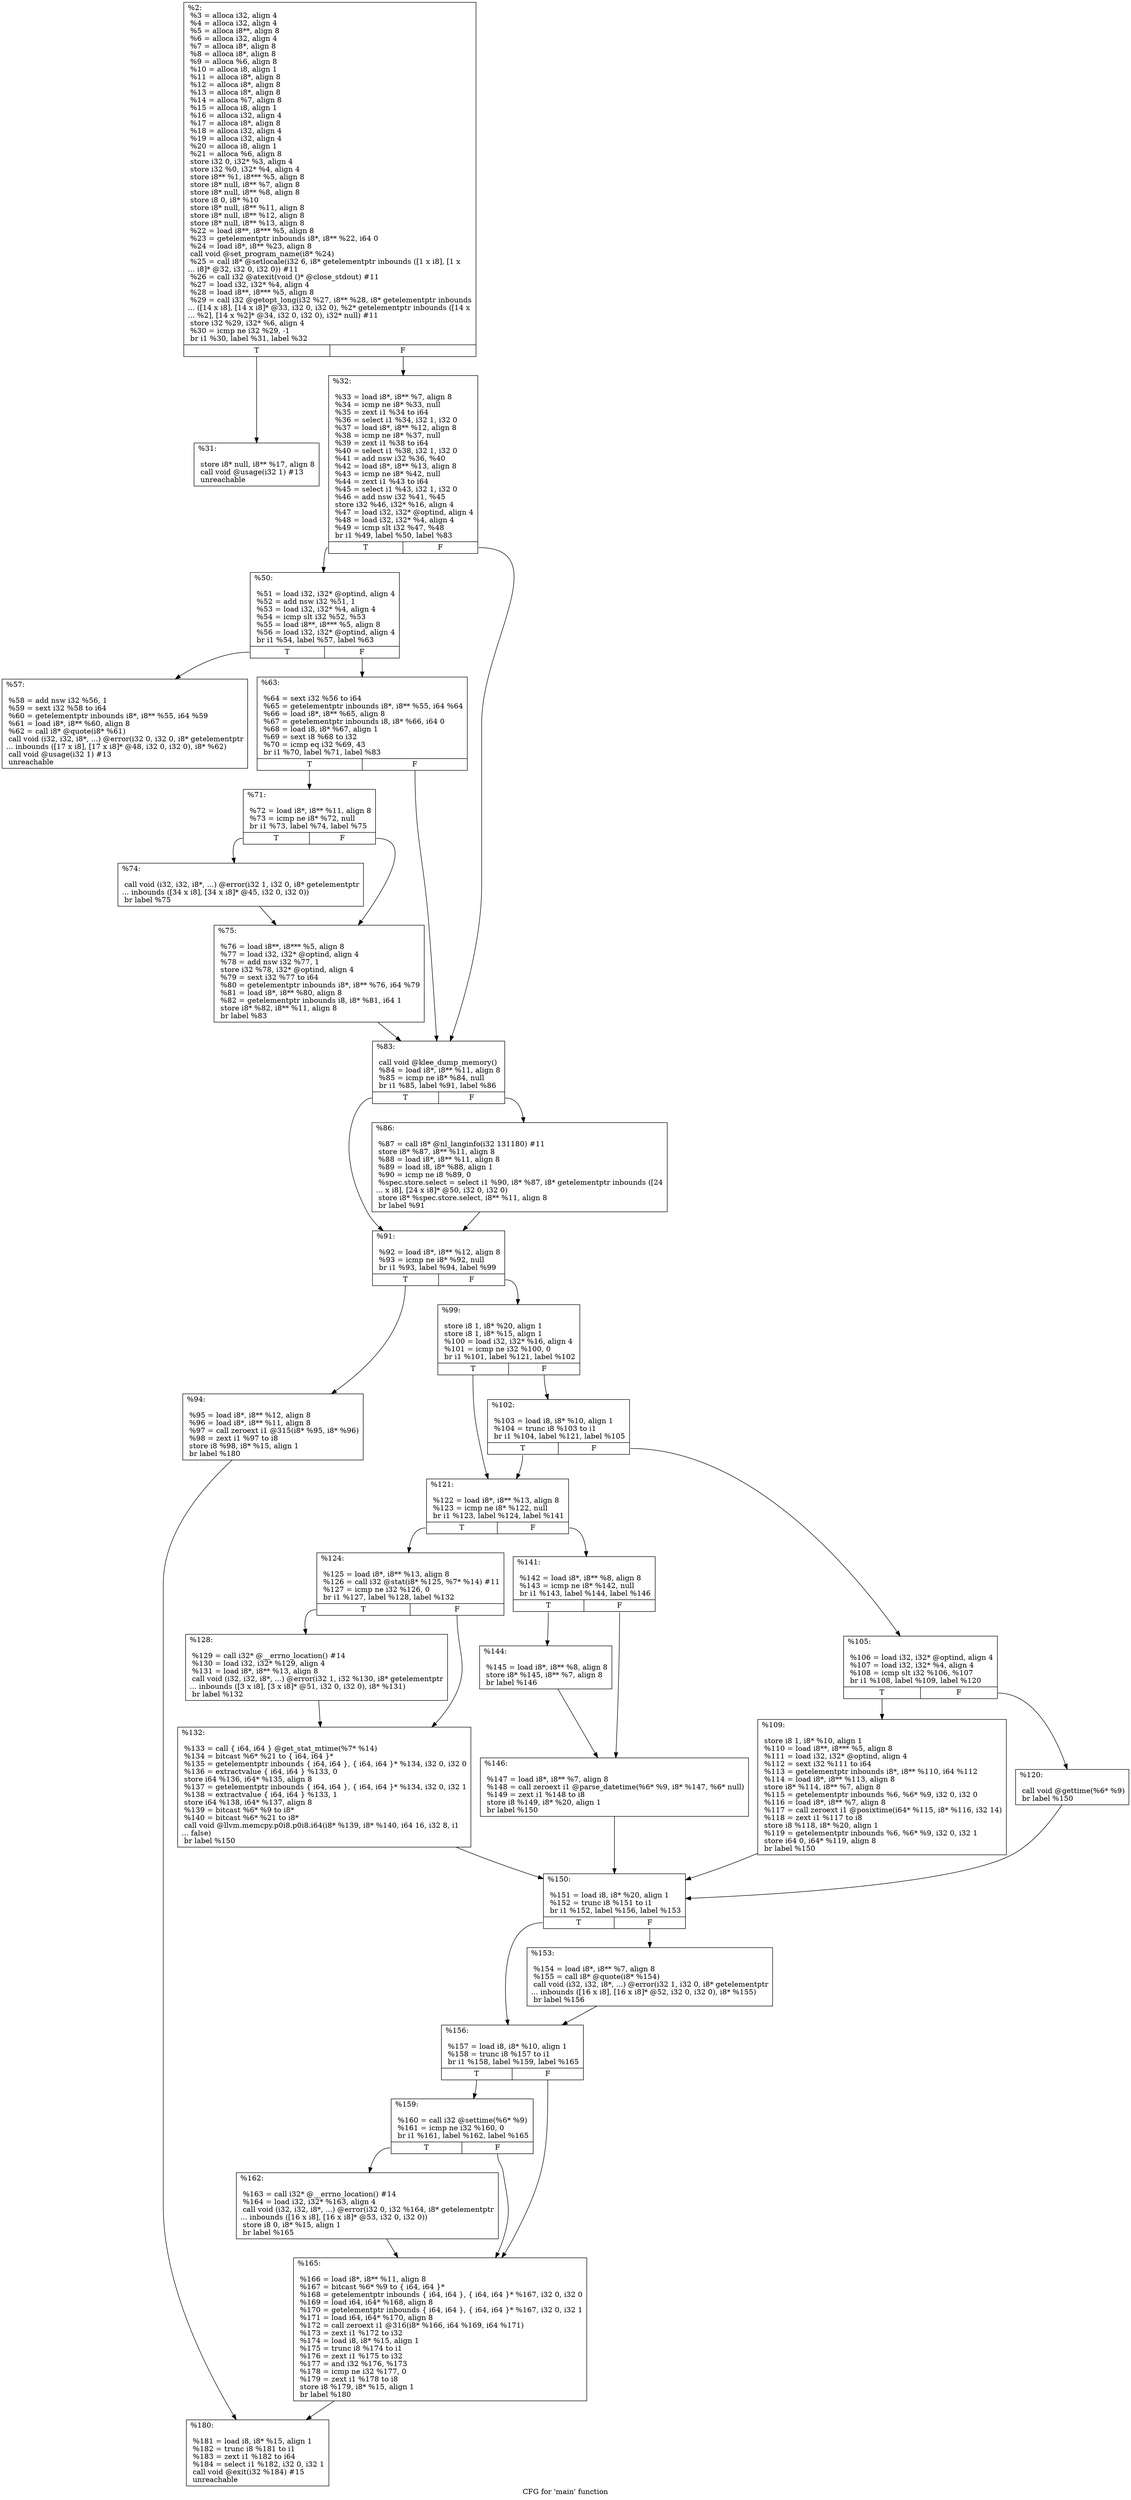 digraph "CFG for 'main' function" {
	label="CFG for 'main' function";

	Node0x3a73400 [shape=record,label="{%2:\l  %3 = alloca i32, align 4\l  %4 = alloca i32, align 4\l  %5 = alloca i8**, align 8\l  %6 = alloca i32, align 4\l  %7 = alloca i8*, align 8\l  %8 = alloca i8*, align 8\l  %9 = alloca %6, align 8\l  %10 = alloca i8, align 1\l  %11 = alloca i8*, align 8\l  %12 = alloca i8*, align 8\l  %13 = alloca i8*, align 8\l  %14 = alloca %7, align 8\l  %15 = alloca i8, align 1\l  %16 = alloca i32, align 4\l  %17 = alloca i8*, align 8\l  %18 = alloca i32, align 4\l  %19 = alloca i32, align 4\l  %20 = alloca i8, align 1\l  %21 = alloca %6, align 8\l  store i32 0, i32* %3, align 4\l  store i32 %0, i32* %4, align 4\l  store i8** %1, i8*** %5, align 8\l  store i8* null, i8** %7, align 8\l  store i8* null, i8** %8, align 8\l  store i8 0, i8* %10\l  store i8* null, i8** %11, align 8\l  store i8* null, i8** %12, align 8\l  store i8* null, i8** %13, align 8\l  %22 = load i8**, i8*** %5, align 8\l  %23 = getelementptr inbounds i8*, i8** %22, i64 0\l  %24 = load i8*, i8** %23, align 8\l  call void @set_program_name(i8* %24)\l  %25 = call i8* @setlocale(i32 6, i8* getelementptr inbounds ([1 x i8], [1 x\l... i8]* @32, i32 0, i32 0)) #11\l  %26 = call i32 @atexit(void ()* @close_stdout) #11\l  %27 = load i32, i32* %4, align 4\l  %28 = load i8**, i8*** %5, align 8\l  %29 = call i32 @getopt_long(i32 %27, i8** %28, i8* getelementptr inbounds\l... ([14 x i8], [14 x i8]* @33, i32 0, i32 0), %2* getelementptr inbounds ([14 x\l... %2], [14 x %2]* @34, i32 0, i32 0), i32* null) #11\l  store i32 %29, i32* %6, align 4\l  %30 = icmp ne i32 %29, -1\l  br i1 %30, label %31, label %32\l|{<s0>T|<s1>F}}"];
	Node0x3a73400:s0 -> Node0x3a73450;
	Node0x3a73400:s1 -> Node0x3a734a0;
	Node0x3a73450 [shape=record,label="{%31:\l\l  store i8* null, i8** %17, align 8\l  call void @usage(i32 1) #13\l  unreachable\l}"];
	Node0x3a734a0 [shape=record,label="{%32:\l\l  %33 = load i8*, i8** %7, align 8\l  %34 = icmp ne i8* %33, null\l  %35 = zext i1 %34 to i64\l  %36 = select i1 %34, i32 1, i32 0\l  %37 = load i8*, i8** %12, align 8\l  %38 = icmp ne i8* %37, null\l  %39 = zext i1 %38 to i64\l  %40 = select i1 %38, i32 1, i32 0\l  %41 = add nsw i32 %36, %40\l  %42 = load i8*, i8** %13, align 8\l  %43 = icmp ne i8* %42, null\l  %44 = zext i1 %43 to i64\l  %45 = select i1 %43, i32 1, i32 0\l  %46 = add nsw i32 %41, %45\l  store i32 %46, i32* %16, align 4\l  %47 = load i32, i32* @optind, align 4\l  %48 = load i32, i32* %4, align 4\l  %49 = icmp slt i32 %47, %48\l  br i1 %49, label %50, label %83\l|{<s0>T|<s1>F}}"];
	Node0x3a734a0:s0 -> Node0x3a734f0;
	Node0x3a734a0:s1 -> Node0x3a736d0;
	Node0x3a734f0 [shape=record,label="{%50:\l\l  %51 = load i32, i32* @optind, align 4\l  %52 = add nsw i32 %51, 1\l  %53 = load i32, i32* %4, align 4\l  %54 = icmp slt i32 %52, %53\l  %55 = load i8**, i8*** %5, align 8\l  %56 = load i32, i32* @optind, align 4\l  br i1 %54, label %57, label %63\l|{<s0>T|<s1>F}}"];
	Node0x3a734f0:s0 -> Node0x3a73540;
	Node0x3a734f0:s1 -> Node0x3a73590;
	Node0x3a73540 [shape=record,label="{%57:\l\l  %58 = add nsw i32 %56, 1\l  %59 = sext i32 %58 to i64\l  %60 = getelementptr inbounds i8*, i8** %55, i64 %59\l  %61 = load i8*, i8** %60, align 8\l  %62 = call i8* @quote(i8* %61)\l  call void (i32, i32, i8*, ...) @error(i32 0, i32 0, i8* getelementptr\l... inbounds ([17 x i8], [17 x i8]* @48, i32 0, i32 0), i8* %62)\l  call void @usage(i32 1) #13\l  unreachable\l}"];
	Node0x3a73590 [shape=record,label="{%63:\l\l  %64 = sext i32 %56 to i64\l  %65 = getelementptr inbounds i8*, i8** %55, i64 %64\l  %66 = load i8*, i8** %65, align 8\l  %67 = getelementptr inbounds i8, i8* %66, i64 0\l  %68 = load i8, i8* %67, align 1\l  %69 = sext i8 %68 to i32\l  %70 = icmp eq i32 %69, 43\l  br i1 %70, label %71, label %83\l|{<s0>T|<s1>F}}"];
	Node0x3a73590:s0 -> Node0x3a735e0;
	Node0x3a73590:s1 -> Node0x3a736d0;
	Node0x3a735e0 [shape=record,label="{%71:\l\l  %72 = load i8*, i8** %11, align 8\l  %73 = icmp ne i8* %72, null\l  br i1 %73, label %74, label %75\l|{<s0>T|<s1>F}}"];
	Node0x3a735e0:s0 -> Node0x3a73630;
	Node0x3a735e0:s1 -> Node0x3a73680;
	Node0x3a73630 [shape=record,label="{%74:\l\l  call void (i32, i32, i8*, ...) @error(i32 1, i32 0, i8* getelementptr\l... inbounds ([34 x i8], [34 x i8]* @45, i32 0, i32 0))\l  br label %75\l}"];
	Node0x3a73630 -> Node0x3a73680;
	Node0x3a73680 [shape=record,label="{%75:\l\l  %76 = load i8**, i8*** %5, align 8\l  %77 = load i32, i32* @optind, align 4\l  %78 = add nsw i32 %77, 1\l  store i32 %78, i32* @optind, align 4\l  %79 = sext i32 %77 to i64\l  %80 = getelementptr inbounds i8*, i8** %76, i64 %79\l  %81 = load i8*, i8** %80, align 8\l  %82 = getelementptr inbounds i8, i8* %81, i64 1\l  store i8* %82, i8** %11, align 8\l  br label %83\l}"];
	Node0x3a73680 -> Node0x3a736d0;
	Node0x3a736d0 [shape=record,label="{%83:\l\l  call void @klee_dump_memory()\l  %84 = load i8*, i8** %11, align 8\l  %85 = icmp ne i8* %84, null\l  br i1 %85, label %91, label %86\l|{<s0>T|<s1>F}}"];
	Node0x3a736d0:s0 -> Node0x3a73770;
	Node0x3a736d0:s1 -> Node0x3a73720;
	Node0x3a73720 [shape=record,label="{%86:\l\l  %87 = call i8* @nl_langinfo(i32 131180) #11\l  store i8* %87, i8** %11, align 8\l  %88 = load i8*, i8** %11, align 8\l  %89 = load i8, i8* %88, align 1\l  %90 = icmp ne i8 %89, 0\l  %spec.store.select = select i1 %90, i8* %87, i8* getelementptr inbounds ([24\l... x i8], [24 x i8]* @50, i32 0, i32 0)\l  store i8* %spec.store.select, i8** %11, align 8\l  br label %91\l}"];
	Node0x3a73720 -> Node0x3a73770;
	Node0x3a73770 [shape=record,label="{%91:\l\l  %92 = load i8*, i8** %12, align 8\l  %93 = icmp ne i8* %92, null\l  br i1 %93, label %94, label %99\l|{<s0>T|<s1>F}}"];
	Node0x3a73770:s0 -> Node0x3a737c0;
	Node0x3a73770:s1 -> Node0x3a73810;
	Node0x3a737c0 [shape=record,label="{%94:\l\l  %95 = load i8*, i8** %12, align 8\l  %96 = load i8*, i8** %11, align 8\l  %97 = call zeroext i1 @315(i8* %95, i8* %96)\l  %98 = zext i1 %97 to i8\l  store i8 %98, i8* %15, align 1\l  br label %180\l}"];
	Node0x3a737c0 -> Node0x3a73db0;
	Node0x3a73810 [shape=record,label="{%99:\l\l  store i8 1, i8* %20, align 1\l  store i8 1, i8* %15, align 1\l  %100 = load i32, i32* %16, align 4\l  %101 = icmp ne i32 %100, 0\l  br i1 %101, label %121, label %102\l|{<s0>T|<s1>F}}"];
	Node0x3a73810:s0 -> Node0x3a739a0;
	Node0x3a73810:s1 -> Node0x3a73860;
	Node0x3a73860 [shape=record,label="{%102:\l\l  %103 = load i8, i8* %10, align 1\l  %104 = trunc i8 %103 to i1\l  br i1 %104, label %121, label %105\l|{<s0>T|<s1>F}}"];
	Node0x3a73860:s0 -> Node0x3a739a0;
	Node0x3a73860:s1 -> Node0x3a738b0;
	Node0x3a738b0 [shape=record,label="{%105:\l\l  %106 = load i32, i32* @optind, align 4\l  %107 = load i32, i32* %4, align 4\l  %108 = icmp slt i32 %106, %107\l  br i1 %108, label %109, label %120\l|{<s0>T|<s1>F}}"];
	Node0x3a738b0:s0 -> Node0x3a73900;
	Node0x3a738b0:s1 -> Node0x3a73950;
	Node0x3a73900 [shape=record,label="{%109:\l\l  store i8 1, i8* %10, align 1\l  %110 = load i8**, i8*** %5, align 8\l  %111 = load i32, i32* @optind, align 4\l  %112 = sext i32 %111 to i64\l  %113 = getelementptr inbounds i8*, i8** %110, i64 %112\l  %114 = load i8*, i8** %113, align 8\l  store i8* %114, i8** %7, align 8\l  %115 = getelementptr inbounds %6, %6* %9, i32 0, i32 0\l  %116 = load i8*, i8** %7, align 8\l  %117 = call zeroext i1 @posixtime(i64* %115, i8* %116, i32 14)\l  %118 = zext i1 %117 to i8\l  store i8 %118, i8* %20, align 1\l  %119 = getelementptr inbounds %6, %6* %9, i32 0, i32 1\l  store i64 0, i64* %119, align 8\l  br label %150\l}"];
	Node0x3a73900 -> Node0x3a73bd0;
	Node0x3a73950 [shape=record,label="{%120:\l\l  call void @gettime(%6* %9)\l  br label %150\l}"];
	Node0x3a73950 -> Node0x3a73bd0;
	Node0x3a739a0 [shape=record,label="{%121:\l\l  %122 = load i8*, i8** %13, align 8\l  %123 = icmp ne i8* %122, null\l  br i1 %123, label %124, label %141\l|{<s0>T|<s1>F}}"];
	Node0x3a739a0:s0 -> Node0x3a739f0;
	Node0x3a739a0:s1 -> Node0x3a73ae0;
	Node0x3a739f0 [shape=record,label="{%124:\l\l  %125 = load i8*, i8** %13, align 8\l  %126 = call i32 @stat(i8* %125, %7* %14) #11\l  %127 = icmp ne i32 %126, 0\l  br i1 %127, label %128, label %132\l|{<s0>T|<s1>F}}"];
	Node0x3a739f0:s0 -> Node0x3a73a40;
	Node0x3a739f0:s1 -> Node0x3a73a90;
	Node0x3a73a40 [shape=record,label="{%128:\l\l  %129 = call i32* @__errno_location() #14\l  %130 = load i32, i32* %129, align 4\l  %131 = load i8*, i8** %13, align 8\l  call void (i32, i32, i8*, ...) @error(i32 1, i32 %130, i8* getelementptr\l... inbounds ([3 x i8], [3 x i8]* @51, i32 0, i32 0), i8* %131)\l  br label %132\l}"];
	Node0x3a73a40 -> Node0x3a73a90;
	Node0x3a73a90 [shape=record,label="{%132:\l\l  %133 = call \{ i64, i64 \} @get_stat_mtime(%7* %14)\l  %134 = bitcast %6* %21 to \{ i64, i64 \}*\l  %135 = getelementptr inbounds \{ i64, i64 \}, \{ i64, i64 \}* %134, i32 0, i32 0\l  %136 = extractvalue \{ i64, i64 \} %133, 0\l  store i64 %136, i64* %135, align 8\l  %137 = getelementptr inbounds \{ i64, i64 \}, \{ i64, i64 \}* %134, i32 0, i32 1\l  %138 = extractvalue \{ i64, i64 \} %133, 1\l  store i64 %138, i64* %137, align 8\l  %139 = bitcast %6* %9 to i8*\l  %140 = bitcast %6* %21 to i8*\l  call void @llvm.memcpy.p0i8.p0i8.i64(i8* %139, i8* %140, i64 16, i32 8, i1\l... false)\l  br label %150\l}"];
	Node0x3a73a90 -> Node0x3a73bd0;
	Node0x3a73ae0 [shape=record,label="{%141:\l\l  %142 = load i8*, i8** %8, align 8\l  %143 = icmp ne i8* %142, null\l  br i1 %143, label %144, label %146\l|{<s0>T|<s1>F}}"];
	Node0x3a73ae0:s0 -> Node0x3a73b30;
	Node0x3a73ae0:s1 -> Node0x3a73b80;
	Node0x3a73b30 [shape=record,label="{%144:\l\l  %145 = load i8*, i8** %8, align 8\l  store i8* %145, i8** %7, align 8\l  br label %146\l}"];
	Node0x3a73b30 -> Node0x3a73b80;
	Node0x3a73b80 [shape=record,label="{%146:\l\l  %147 = load i8*, i8** %7, align 8\l  %148 = call zeroext i1 @parse_datetime(%6* %9, i8* %147, %6* null)\l  %149 = zext i1 %148 to i8\l  store i8 %149, i8* %20, align 1\l  br label %150\l}"];
	Node0x3a73b80 -> Node0x3a73bd0;
	Node0x3a73bd0 [shape=record,label="{%150:\l\l  %151 = load i8, i8* %20, align 1\l  %152 = trunc i8 %151 to i1\l  br i1 %152, label %156, label %153\l|{<s0>T|<s1>F}}"];
	Node0x3a73bd0:s0 -> Node0x3a73c70;
	Node0x3a73bd0:s1 -> Node0x3a73c20;
	Node0x3a73c20 [shape=record,label="{%153:\l\l  %154 = load i8*, i8** %7, align 8\l  %155 = call i8* @quote(i8* %154)\l  call void (i32, i32, i8*, ...) @error(i32 1, i32 0, i8* getelementptr\l... inbounds ([16 x i8], [16 x i8]* @52, i32 0, i32 0), i8* %155)\l  br label %156\l}"];
	Node0x3a73c20 -> Node0x3a73c70;
	Node0x3a73c70 [shape=record,label="{%156:\l\l  %157 = load i8, i8* %10, align 1\l  %158 = trunc i8 %157 to i1\l  br i1 %158, label %159, label %165\l|{<s0>T|<s1>F}}"];
	Node0x3a73c70:s0 -> Node0x3a73cc0;
	Node0x3a73c70:s1 -> Node0x3a73d60;
	Node0x3a73cc0 [shape=record,label="{%159:\l\l  %160 = call i32 @settime(%6* %9)\l  %161 = icmp ne i32 %160, 0\l  br i1 %161, label %162, label %165\l|{<s0>T|<s1>F}}"];
	Node0x3a73cc0:s0 -> Node0x3a73d10;
	Node0x3a73cc0:s1 -> Node0x3a73d60;
	Node0x3a73d10 [shape=record,label="{%162:\l\l  %163 = call i32* @__errno_location() #14\l  %164 = load i32, i32* %163, align 4\l  call void (i32, i32, i8*, ...) @error(i32 0, i32 %164, i8* getelementptr\l... inbounds ([16 x i8], [16 x i8]* @53, i32 0, i32 0))\l  store i8 0, i8* %15, align 1\l  br label %165\l}"];
	Node0x3a73d10 -> Node0x3a73d60;
	Node0x3a73d60 [shape=record,label="{%165:\l\l  %166 = load i8*, i8** %11, align 8\l  %167 = bitcast %6* %9 to \{ i64, i64 \}*\l  %168 = getelementptr inbounds \{ i64, i64 \}, \{ i64, i64 \}* %167, i32 0, i32 0\l  %169 = load i64, i64* %168, align 8\l  %170 = getelementptr inbounds \{ i64, i64 \}, \{ i64, i64 \}* %167, i32 0, i32 1\l  %171 = load i64, i64* %170, align 8\l  %172 = call zeroext i1 @316(i8* %166, i64 %169, i64 %171)\l  %173 = zext i1 %172 to i32\l  %174 = load i8, i8* %15, align 1\l  %175 = trunc i8 %174 to i1\l  %176 = zext i1 %175 to i32\l  %177 = and i32 %176, %173\l  %178 = icmp ne i32 %177, 0\l  %179 = zext i1 %178 to i8\l  store i8 %179, i8* %15, align 1\l  br label %180\l}"];
	Node0x3a73d60 -> Node0x3a73db0;
	Node0x3a73db0 [shape=record,label="{%180:\l\l  %181 = load i8, i8* %15, align 1\l  %182 = trunc i8 %181 to i1\l  %183 = zext i1 %182 to i64\l  %184 = select i1 %182, i32 0, i32 1\l  call void @exit(i32 %184) #15\l  unreachable\l}"];
}
